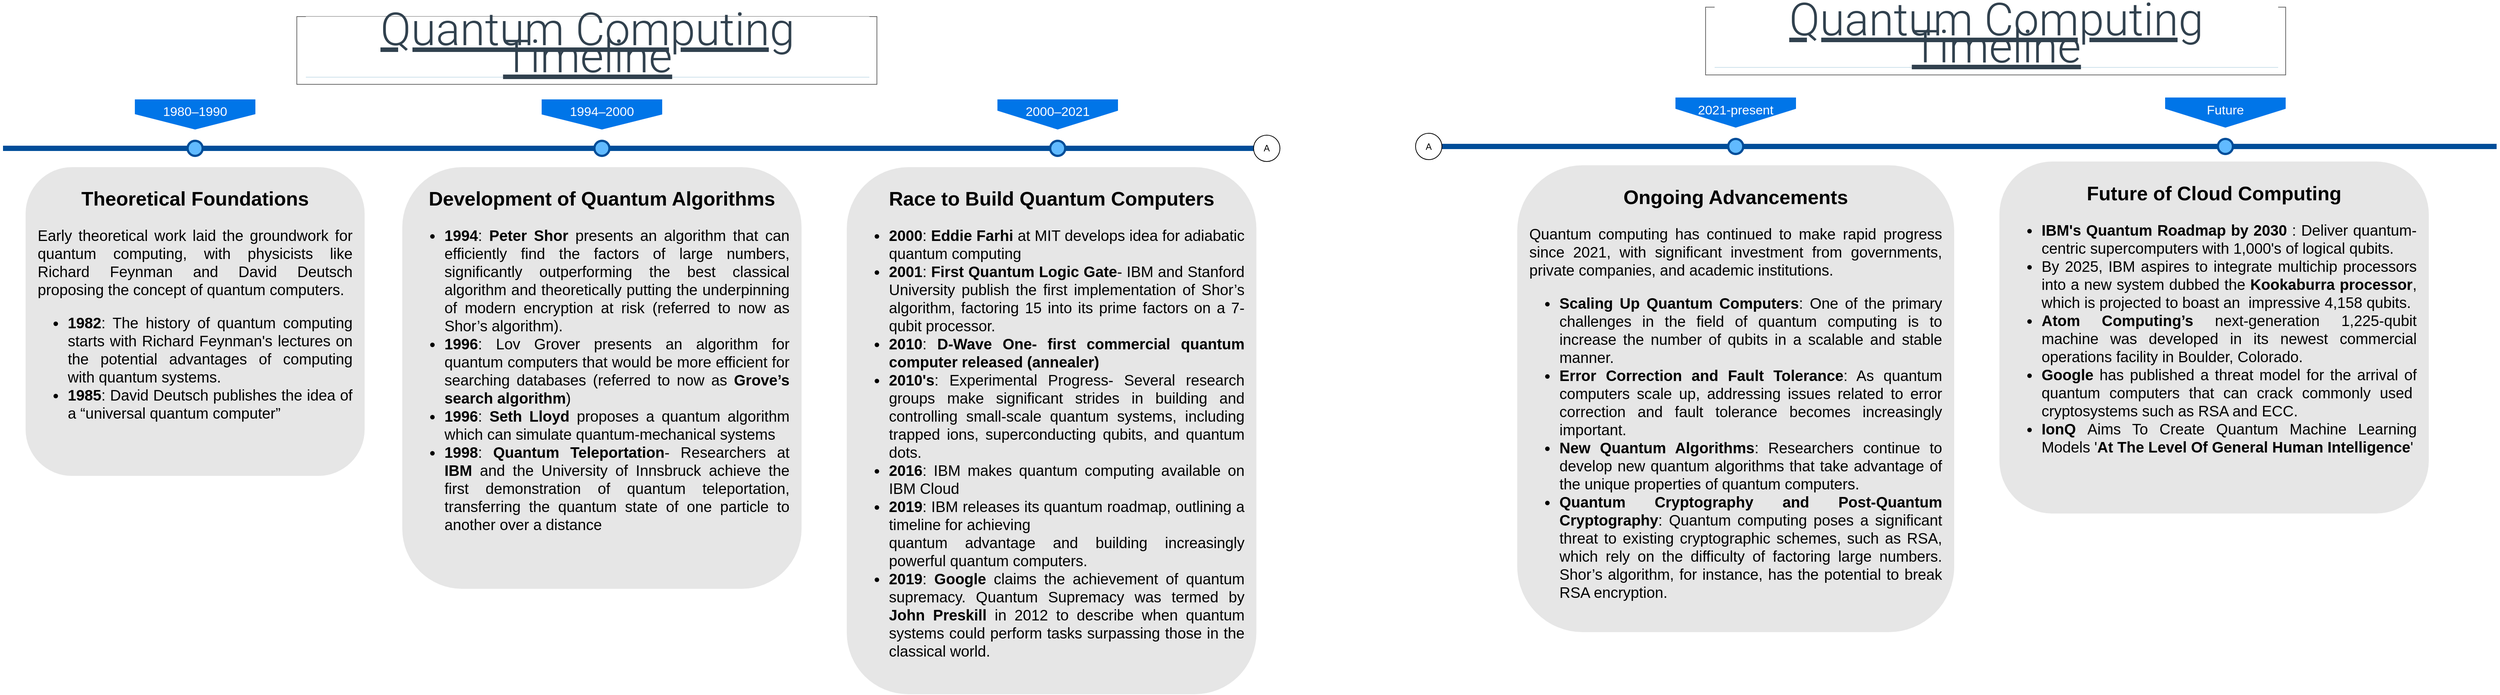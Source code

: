 <mxfile version="24.0.7" type="github">
  <diagram name="Page-1" id="82e54ff1-d628-8f03-85c4-9753963a91cd">
    <mxGraphModel dx="3789" dy="1409" grid="1" gridSize="10" guides="1" tooltips="1" connect="1" arrows="1" fold="1" page="1" pageScale="1" pageWidth="1100" pageHeight="850" background="none" math="0" shadow="0">
      <root>
        <mxCell id="0" />
        <mxCell id="1" parent="0" />
        <mxCell id="4ec97bd9e5d20128-1" value="" style="line;strokeWidth=7;html=1;fillColor=none;fontSize=120;fontColor=#004D99;strokeColor=#004D99;fontStyle=1" parent="1" vertex="1">
          <mxGeometry x="-280" y="400" width="1670" height="10" as="geometry" />
        </mxCell>
        <mxCell id="4ec97bd9e5d20128-9" value="" style="ellipse;whiteSpace=wrap;html=1;fillColor=#61BAFF;fontSize=28;fontColor=#004D99;strokeWidth=3;strokeColor=#004D99;" parent="1" vertex="1">
          <mxGeometry x="-35" y="395" width="20" height="20" as="geometry" />
        </mxCell>
        <mxCell id="4ec97bd9e5d20128-14" value="&lt;h1&gt;Theoretical Foundations&lt;/h1&gt;&lt;p align=&quot;justify&quot; style=&quot;font-size: 20px;&quot;&gt;&lt;font style=&quot;font-size: 20px;&quot;&gt;Early theoretical work laid the groundwork for quantum computing, with physicists like Richard Feynman and David Deutsch proposing the concept of quantum computers.&lt;/font&gt;&lt;/p&gt;&lt;div style=&quot;font-size: 20px;&quot; align=&quot;left&quot;&gt;&lt;ul&gt;&lt;li&gt;&lt;div align=&quot;justify&quot;&gt;&lt;font style=&quot;font-size: 20px;&quot;&gt;&lt;b&gt;1982&lt;/b&gt;: The history of quantum computing starts with Richard Feynman&#39;s lectures on the potential advantages of computing with quantum systems. &lt;br&gt;&lt;/font&gt;&lt;/div&gt;&lt;/li&gt;&lt;li&gt;&lt;div align=&quot;justify&quot;&gt;&lt;font style=&quot;font-size: 20px;&quot;&gt;&lt;b&gt;1985&lt;/b&gt;: David Deutsch publishes the idea of a “universal quantum computer”&lt;/font&gt;&lt;br&gt;&lt;/div&gt;&lt;br&gt;&lt;/li&gt;&lt;/ul&gt;&lt;/div&gt;" style="text;html=1;spacing=5;spacingTop=0;whiteSpace=wrap;overflow=hidden;strokeColor=none;strokeWidth=3;fillColor=#E6E6E6;fontSize=13;fontColor=#000000;align=center;rounded=1;verticalAlign=top;spacingRight=12;spacingLeft=12;" parent="1" vertex="1">
          <mxGeometry x="-250" y="430" width="450" height="410" as="geometry" />
        </mxCell>
        <mxCell id="BLztTVBf9UXnEgb8d-ot-1" value="" style="ellipse;whiteSpace=wrap;html=1;fillColor=#61BAFF;fontSize=28;fontColor=#004D99;strokeWidth=3;strokeColor=#004D99;" vertex="1" parent="1">
          <mxGeometry x="505" y="395" width="20" height="20" as="geometry" />
        </mxCell>
        <mxCell id="BLztTVBf9UXnEgb8d-ot-2" value="&lt;font style=&quot;font-size: 17px;&quot;&gt;&lt;span&gt;1994–2000&lt;br&gt;&lt;/span&gt;&lt;/font&gt;" style="shape=offPageConnector;whiteSpace=wrap;html=1;fillColor=#0075E8;fontSize=15;fontColor=#FFFFFF;size=0.5;verticalAlign=top;strokeColor=none;" vertex="1" parent="1">
          <mxGeometry x="435" y="340" width="160" height="40" as="geometry" />
        </mxCell>
        <mxCell id="BLztTVBf9UXnEgb8d-ot-3" value="&lt;h1&gt;Development of Quantum Algorithms&lt;/h1&gt;&lt;div align=&quot;justify&quot; style=&quot;font-size: 20px;&quot;&gt;&lt;ul&gt;&lt;li&gt;&lt;b&gt;1994&lt;/b&gt;: &lt;b&gt;Peter Shor&lt;/b&gt; presents an algorithm that can efficiently find the factors of large numbers, significantly outperforming the best classical algorithm and theoretically putting the underpinning of modern encryption at risk (referred to now as Shor’s algorithm).&lt;/li&gt;&lt;li&gt;&lt;b&gt;1996&lt;/b&gt;: Lov Grover presents an algorithm for quantum computers that would be more efficient for searching databases (referred to now as &lt;b&gt;Grove’s search algorithm&lt;/b&gt;)&lt;/li&gt;&lt;li&gt;&lt;b&gt;1996&lt;/b&gt;: &lt;b&gt;Seth Lloyd &lt;/b&gt;proposes a quantum algorithm which can simulate quantum-mechanical systems&lt;/li&gt;&lt;li&gt;&lt;b&gt;1998&lt;/b&gt;: &lt;b&gt;Quantum Teleportation&lt;/b&gt;- Researchers at &lt;b&gt;IBM &lt;/b&gt;and the University of Innsbruck achieve the first demonstration of quantum teleportation, transferring the quantum state of one particle to another over a distance&lt;/li&gt;&lt;/ul&gt;&lt;/div&gt;" style="text;html=1;spacing=5;spacingTop=0;overflow=hidden;strokeColor=none;strokeWidth=3;fillColor=#E6E6E6;fontSize=13;fontColor=#000000;align=center;rounded=1;verticalAlign=top;whiteSpace=wrap;spacingLeft=12;spacingRight=12;" vertex="1" parent="1">
          <mxGeometry x="250" y="430" width="530" height="560" as="geometry" />
        </mxCell>
        <mxCell id="BLztTVBf9UXnEgb8d-ot-5" value="&lt;font style=&quot;font-size: 17px;&quot;&gt;&lt;span&gt;2021-present&lt;br&gt;&lt;/span&gt;&lt;/font&gt;" style="shape=offPageConnector;whiteSpace=wrap;html=1;fillColor=#0075E8;fontSize=15;fontColor=#FFFFFF;size=0.625;verticalAlign=top;strokeColor=none;" vertex="1" parent="1">
          <mxGeometry x="1940" y="337.5" width="160" height="40" as="geometry" />
        </mxCell>
        <mxCell id="BLztTVBf9UXnEgb8d-ot-6" value="&lt;h1&gt;Ongoing Advancements&lt;/h1&gt;&lt;p align=&quot;justify&quot; style=&quot;font-size: 20px;&quot;&gt;&lt;font style=&quot;font-size: 20px;&quot;&gt;Quantum computing has continued to make rapid progress since 2021, with significant investment from governments, private companies, and academic institutions.&lt;/font&gt;&lt;/p&gt;&lt;div align=&quot;justify&quot; style=&quot;font-size: 20px;&quot;&gt;&lt;ul&gt;&lt;li&gt;&lt;font style=&quot;font-size: 20px;&quot;&gt;&lt;b&gt;Scaling Up Quantum Computers&lt;/b&gt;: One of the primary challenges in the field of quantum computing is to increase the number of qubits in a scalable and stable manner.&lt;/font&gt;&lt;/li&gt;&lt;li&gt;&lt;font style=&quot;font-size: 20px;&quot;&gt;&lt;b&gt;Error Correction and Fault Tolerance&lt;/b&gt;: As quantum computers scale up, addressing issues related to error correction and fault tolerance becomes increasingly important.&lt;br&gt;&lt;/font&gt;&lt;/li&gt;&lt;li&gt;&lt;font style=&quot;font-size: 20px;&quot;&gt;&lt;b&gt;New Quantum Algorithms&lt;/b&gt;: Researchers continue to develop new quantum algorithms that take advantage of the unique properties of quantum computers.&lt;/font&gt;&lt;/li&gt;&lt;li&gt;&lt;font style=&quot;font-size: 20px;&quot;&gt;&lt;b&gt;Quantum Cryptography and Post-Quantum Cryptography&lt;/b&gt;: Quantum computing poses a significant threat to existing cryptographic schemes, such as RSA, which rely on the difficulty of factoring large numbers. Shor’s algorithm, for instance, has the potential to break RSA encryption.&lt;/font&gt;&lt;br&gt;&lt;/li&gt;&lt;/ul&gt;&lt;/div&gt;&lt;div align=&quot;justify&quot;&gt;&lt;br&gt;&lt;/div&gt;&lt;p align=&quot;left&quot;&gt;&lt;br&gt;&lt;/p&gt;" style="text;html=1;spacing=5;spacingTop=0;whiteSpace=wrap;overflow=hidden;strokeColor=none;strokeWidth=3;fillColor=#E6E6E6;fontSize=13;fontColor=#000000;align=center;rounded=1;spacingLeft=12;spacingRight=12;" vertex="1" parent="1">
          <mxGeometry x="1730" y="427.5" width="580" height="620" as="geometry" />
        </mxCell>
        <mxCell id="BLztTVBf9UXnEgb8d-ot-8" value="&lt;font style=&quot;font-size: 17px;&quot;&gt;1980–1990&lt;/font&gt;" style="shape=offPageConnector;whiteSpace=wrap;html=1;fillColor=#0075E8;fontSize=15;fontColor=#FFFFFF;size=0.509;verticalAlign=top;strokeColor=none;" vertex="1" parent="1">
          <mxGeometry x="-105" y="340" width="160" height="40" as="geometry" />
        </mxCell>
        <mxCell id="BLztTVBf9UXnEgb8d-ot-9" value="&lt;font style=&quot;font-size: 17px;&quot;&gt;&lt;span&gt;2000–2021&lt;br&gt;&lt;/span&gt;&lt;/font&gt;" style="shape=offPageConnector;whiteSpace=wrap;html=1;fillColor=#0075E8;fontSize=15;fontColor=#FFFFFF;size=0.625;verticalAlign=top;strokeColor=none;" vertex="1" parent="1">
          <mxGeometry x="1040" y="340" width="160" height="40" as="geometry" />
        </mxCell>
        <mxCell id="BLztTVBf9UXnEgb8d-ot-10" value="" style="ellipse;whiteSpace=wrap;html=1;fillColor=#61BAFF;fontSize=28;fontColor=#004D99;strokeWidth=3;strokeColor=#004D99;" vertex="1" parent="1">
          <mxGeometry x="1110" y="395" width="20" height="20" as="geometry" />
        </mxCell>
        <mxCell id="BLztTVBf9UXnEgb8d-ot-11" value="&lt;h1&gt;Race to Build Quantum Computers&lt;/h1&gt;&lt;div align=&quot;justify&quot; style=&quot;font-size: 20px;&quot;&gt;&lt;ul&gt;&lt;li&gt;&lt;b&gt;2000&lt;/b&gt;: &lt;b&gt;Eddie Farhi&lt;/b&gt; at MIT develops idea for adiabatic quantum computing&lt;/li&gt;&lt;li&gt;&lt;b&gt;2001&lt;/b&gt;: &lt;b&gt;First Quantum Logic Gate&lt;/b&gt;- IBM and Stanford University publish the first implementation of Shor’s algorithm, factoring 15 into its prime factors on a 7-qubit processor.&lt;/li&gt;&lt;li&gt;&lt;b&gt;2010&lt;/b&gt;: &lt;b&gt;D-Wave One- first commercial quantum computer released (annealer)&lt;/b&gt;&lt;/li&gt;&lt;li&gt;&lt;b&gt;2010&#39;s&lt;/b&gt;: Experimental Progress- Several research groups make significant strides in building and controlling small-scale quantum systems, including trapped ions, superconducting qubits, and quantum dots.&lt;/li&gt;&lt;li&gt;&lt;b&gt;2016&lt;/b&gt;:&amp;nbsp;IBM makes quantum computing available on IBM Cloud&lt;/li&gt;&lt;li&gt;&lt;b&gt;2019&lt;/b&gt;: IBM releases its quantum roadmap, outlining a timeline for achieving &lt;br&gt;quantum advantage and building increasingly powerful quantum computers.&lt;/li&gt;&lt;li&gt;&lt;b&gt;2019&lt;/b&gt;: &lt;b&gt;Google &lt;/b&gt;claims the achievement of quantum supremacy. Quantum Supremacy was termed by &lt;b&gt;John Preskill&lt;/b&gt; in 2012 to describe when quantum systems could perform tasks surpassing those in the classical world.&lt;br&gt;&lt;/li&gt;&lt;/ul&gt;&lt;/div&gt;" style="text;html=1;spacing=5;spacingTop=0;whiteSpace=wrap;overflow=hidden;strokeColor=none;strokeWidth=3;fillColor=#E6E6E6;fontSize=13;fontColor=#000000;align=center;rounded=1;spacingLeft=12;spacingRight=12;" vertex="1" parent="1">
          <mxGeometry x="840" y="430" width="543.75" height="700" as="geometry" />
        </mxCell>
        <mxCell id="BLztTVBf9UXnEgb8d-ot-21" value="&lt;h2 align=&quot;center&quot; style=&quot;box-sizing: border-box; margin-block: 0.5rem 1rem; font-family: Roboto; font-weight: 300; line-height: 36px; color: rgb(49, 65, 78); font-size: 60px; font-style: normal; border-bottom: 1px solid rgb(204, 224, 235); padding-bottom: 8px; font-variant-ligatures: normal; font-variant-caps: normal; letter-spacing: normal; text-indent: 0px; text-transform: none; word-spacing: 0px; -webkit-text-stroke-width: 0px; white-space: normal; background-color: rgb(255, 255, 255); text-decoration-thickness: initial; text-decoration-style: initial; text-decoration-color: initial;&quot;&gt;&lt;span style=&quot;box-sizing: border-box;&quot; data-sheets-hyperlink=&quot;https://app.ahrefs.com/keywords-explorer/google/us/overview?keyword=quantum%20computing%20timeline&quot; data-sheets-userformat=&quot;{&amp;quot;2&amp;quot;:1391555,&amp;quot;3&amp;quot;:{&amp;quot;1&amp;quot;:0},&amp;quot;4&amp;quot;:{&amp;quot;1&amp;quot;:2,&amp;quot;2&amp;quot;:11982760},&amp;quot;9&amp;quot;:0,&amp;quot;10&amp;quot;:1,&amp;quot;11&amp;quot;:4,&amp;quot;12&amp;quot;:0,&amp;quot;14&amp;quot;:{&amp;quot;1&amp;quot;:2,&amp;quot;2&amp;quot;:0},&amp;quot;15&amp;quot;:&amp;quot;Calibri&amp;quot;,&amp;quot;16&amp;quot;:12,&amp;quot;19&amp;quot;:0,&amp;quot;21&amp;quot;:0,&amp;quot;23&amp;quot;:1}&quot; data-sheets-value=&quot;{&amp;quot;1&amp;quot;:2,&amp;quot;2&amp;quot;:&amp;quot;quantum computing timeline&amp;quot;}&quot;&gt;&lt;u&gt;Quantum Computing Timeline&lt;/u&gt;&lt;/span&gt;&lt;/h2&gt;" style="strokeWidth=1;shadow=0;dashed=0;align=center;html=1;shape=mxgraph.mockup.text.textBox;fontColor=#666666;align=left;fontSize=17;spacingLeft=10;spacingTop=-3;whiteSpace=wrap;strokeColor=#666666;mainText=;spacingRight=10;" vertex="1" parent="1">
          <mxGeometry x="110" y="230" width="770" height="90" as="geometry" />
        </mxCell>
        <mxCell id="BLztTVBf9UXnEgb8d-ot-26" value="&lt;font style=&quot;font-size: 17px;&quot;&gt;&lt;span&gt;Future&lt;br&gt;&lt;/span&gt;&lt;/font&gt;" style="shape=offPageConnector;whiteSpace=wrap;html=1;fillColor=#0075E8;fontSize=15;fontColor=#FFFFFF;size=0.625;verticalAlign=top;strokeColor=none;" vertex="1" parent="1">
          <mxGeometry x="2590" y="337.5" width="160" height="40" as="geometry" />
        </mxCell>
        <mxCell id="BLztTVBf9UXnEgb8d-ot-27" value="&lt;h1 align=&quot;center&quot;&gt;Future&amp;nbsp;of Cloud Computing&lt;/h1&gt;&lt;div align=&quot;justify&quot;&gt;&lt;ul style=&quot;font-size: 20px;&quot;&gt;&lt;li&gt;&lt;b&gt;IBM&#39;s Quantum Roadmap by 2030 &lt;/b&gt;: &lt;span lang=&quot;en&quot; class=&quot;BxUVEf ILfuVd&quot;&gt;&lt;span class=&quot;hgKElc&quot;&gt;Deliver quantum-centric supercomputers with 1,000&#39;s of logical qubits.&lt;/span&gt;&lt;/span&gt;&lt;/li&gt;&lt;li&gt;By 2025, IBM aspires to integrate multichip processors into a new system dubbed the &lt;b&gt;Kookaburra processor&lt;/b&gt;, which is projected to boast an&amp;nbsp; impressive 4,158 qubits.&lt;/li&gt;&lt;li&gt;&lt;span lang=&quot;en&quot; class=&quot;BxUVEf ILfuVd&quot;&gt;&lt;span class=&quot;hgKElc&quot;&gt;&lt;b&gt;Atom Computing’s&lt;/b&gt; next-generation 1,225-qubit machine was developed in its newest commercial operations facility in Boulder, Colorado.&amp;nbsp;&lt;/span&gt;&lt;/span&gt;&lt;/li&gt;&lt;li&gt;&lt;span style=&quot;font-weight: normal;&quot;&gt;&lt;b&gt;Google &lt;/b&gt;has published a threat model for the arrival of quantum computers that can crack commonly used&amp;nbsp; cryptosystems such as RSA and ECC.&lt;/span&gt;&lt;/li&gt;&lt;li&gt;&lt;span style=&quot;font-weight: normal;&quot;&gt;&lt;b&gt;IonQ &lt;/b&gt;Aims To Create Quantum Machine Learning Models &#39;&lt;b&gt;At The Level Of General Human Intelligence&lt;/b&gt;&#39;&lt;br&gt;&lt;/span&gt;&lt;/li&gt;&lt;/ul&gt;&lt;/div&gt;&lt;p align=&quot;left&quot;&gt;&lt;br&gt;&lt;/p&gt;" style="text;html=1;spacing=5;spacingTop=0;whiteSpace=wrap;overflow=hidden;strokeColor=none;strokeWidth=3;fillColor=#E6E6E6;fontSize=13;fontColor=#000000;align=center;rounded=1;spacingLeft=12;spacingRight=12;" vertex="1" parent="1">
          <mxGeometry x="2370" y="422.5" width="570" height="467.5" as="geometry" />
        </mxCell>
        <mxCell id="BLztTVBf9UXnEgb8d-ot-32" value="A" style="ellipse;whiteSpace=wrap;html=1;aspect=fixed;" vertex="1" parent="1">
          <mxGeometry x="1380" y="387.5" width="35" height="35" as="geometry" />
        </mxCell>
        <mxCell id="BLztTVBf9UXnEgb8d-ot-35" value="" style="line;strokeWidth=7;html=1;fillColor=none;fontSize=120;fontColor=#004D99;strokeColor=#004D99;fontStyle=1" vertex="1" parent="1">
          <mxGeometry x="1630" y="397.5" width="1400" height="10" as="geometry" />
        </mxCell>
        <mxCell id="BLztTVBf9UXnEgb8d-ot-36" value="A" style="ellipse;whiteSpace=wrap;html=1;aspect=fixed;" vertex="1" parent="1">
          <mxGeometry x="1595" y="385" width="35" height="35" as="geometry" />
        </mxCell>
        <mxCell id="BLztTVBf9UXnEgb8d-ot-39" value="" style="ellipse;whiteSpace=wrap;html=1;fillColor=#61BAFF;fontSize=28;fontColor=#004D99;strokeWidth=3;strokeColor=#004D99;" vertex="1" parent="1">
          <mxGeometry x="2010" y="392.5" width="20" height="20" as="geometry" />
        </mxCell>
        <mxCell id="BLztTVBf9UXnEgb8d-ot-40" value="" style="ellipse;whiteSpace=wrap;html=1;fillColor=#61BAFF;fontSize=28;fontColor=#004D99;strokeWidth=3;strokeColor=#004D99;" vertex="1" parent="1">
          <mxGeometry x="2660" y="392.5" width="20" height="20" as="geometry" />
        </mxCell>
        <mxCell id="BLztTVBf9UXnEgb8d-ot-42" value="&lt;h2 align=&quot;center&quot; style=&quot;box-sizing: border-box; margin-block: 0.5rem 1rem; font-family: Roboto; font-weight: 300; line-height: 36px; color: rgb(49, 65, 78); font-size: 60px; font-style: normal; border-bottom: 1px solid rgb(204, 224, 235); padding-bottom: 8px; font-variant-ligatures: normal; font-variant-caps: normal; letter-spacing: normal; text-indent: 0px; text-transform: none; word-spacing: 0px; -webkit-text-stroke-width: 0px; white-space: normal; background-color: rgb(255, 255, 255); text-decoration-thickness: initial; text-decoration-style: initial; text-decoration-color: initial;&quot;&gt;&lt;span style=&quot;box-sizing: border-box;&quot; data-sheets-hyperlink=&quot;https://app.ahrefs.com/keywords-explorer/google/us/overview?keyword=quantum%20computing%20timeline&quot; data-sheets-userformat=&quot;{&amp;quot;2&amp;quot;:1391555,&amp;quot;3&amp;quot;:{&amp;quot;1&amp;quot;:0},&amp;quot;4&amp;quot;:{&amp;quot;1&amp;quot;:2,&amp;quot;2&amp;quot;:11982760},&amp;quot;9&amp;quot;:0,&amp;quot;10&amp;quot;:1,&amp;quot;11&amp;quot;:4,&amp;quot;12&amp;quot;:0,&amp;quot;14&amp;quot;:{&amp;quot;1&amp;quot;:2,&amp;quot;2&amp;quot;:0},&amp;quot;15&amp;quot;:&amp;quot;Calibri&amp;quot;,&amp;quot;16&amp;quot;:12,&amp;quot;19&amp;quot;:0,&amp;quot;21&amp;quot;:0,&amp;quot;23&amp;quot;:1}&quot; data-sheets-value=&quot;{&amp;quot;1&amp;quot;:2,&amp;quot;2&amp;quot;:&amp;quot;quantum computing timeline&amp;quot;}&quot;&gt;&lt;u&gt;Quantum Computing Timeline&lt;/u&gt;&lt;/span&gt;&lt;/h2&gt;" style="strokeWidth=1;shadow=0;dashed=0;align=center;html=1;shape=mxgraph.mockup.text.textBox;fontColor=#666666;align=left;fontSize=17;spacingLeft=10;spacingTop=-3;whiteSpace=wrap;strokeColor=#666666;mainText=;spacingRight=10;" vertex="1" parent="1">
          <mxGeometry x="1980" y="217.5" width="770" height="90" as="geometry" />
        </mxCell>
      </root>
    </mxGraphModel>
  </diagram>
</mxfile>
